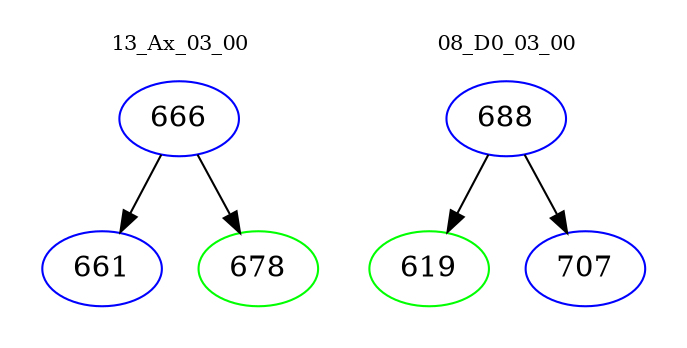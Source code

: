 digraph{
subgraph cluster_0 {
color = white
label = "13_Ax_03_00";
fontsize=10;
T0_666 [label="666", color="blue"]
T0_666 -> T0_661 [color="black"]
T0_661 [label="661", color="blue"]
T0_666 -> T0_678 [color="black"]
T0_678 [label="678", color="green"]
}
subgraph cluster_1 {
color = white
label = "08_D0_03_00";
fontsize=10;
T1_688 [label="688", color="blue"]
T1_688 -> T1_619 [color="black"]
T1_619 [label="619", color="green"]
T1_688 -> T1_707 [color="black"]
T1_707 [label="707", color="blue"]
}
}
